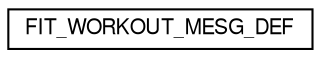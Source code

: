 digraph "Graphical Class Hierarchy"
{
  edge [fontname="FreeSans",fontsize="10",labelfontname="FreeSans",labelfontsize="10"];
  node [fontname="FreeSans",fontsize="10",shape=record];
  rankdir="LR";
  Node1 [label="FIT_WORKOUT_MESG_DEF",height=0.2,width=0.4,color="black", fillcolor="white", style="filled",URL="$struct_f_i_t___w_o_r_k_o_u_t___m_e_s_g___d_e_f.html"];
}
